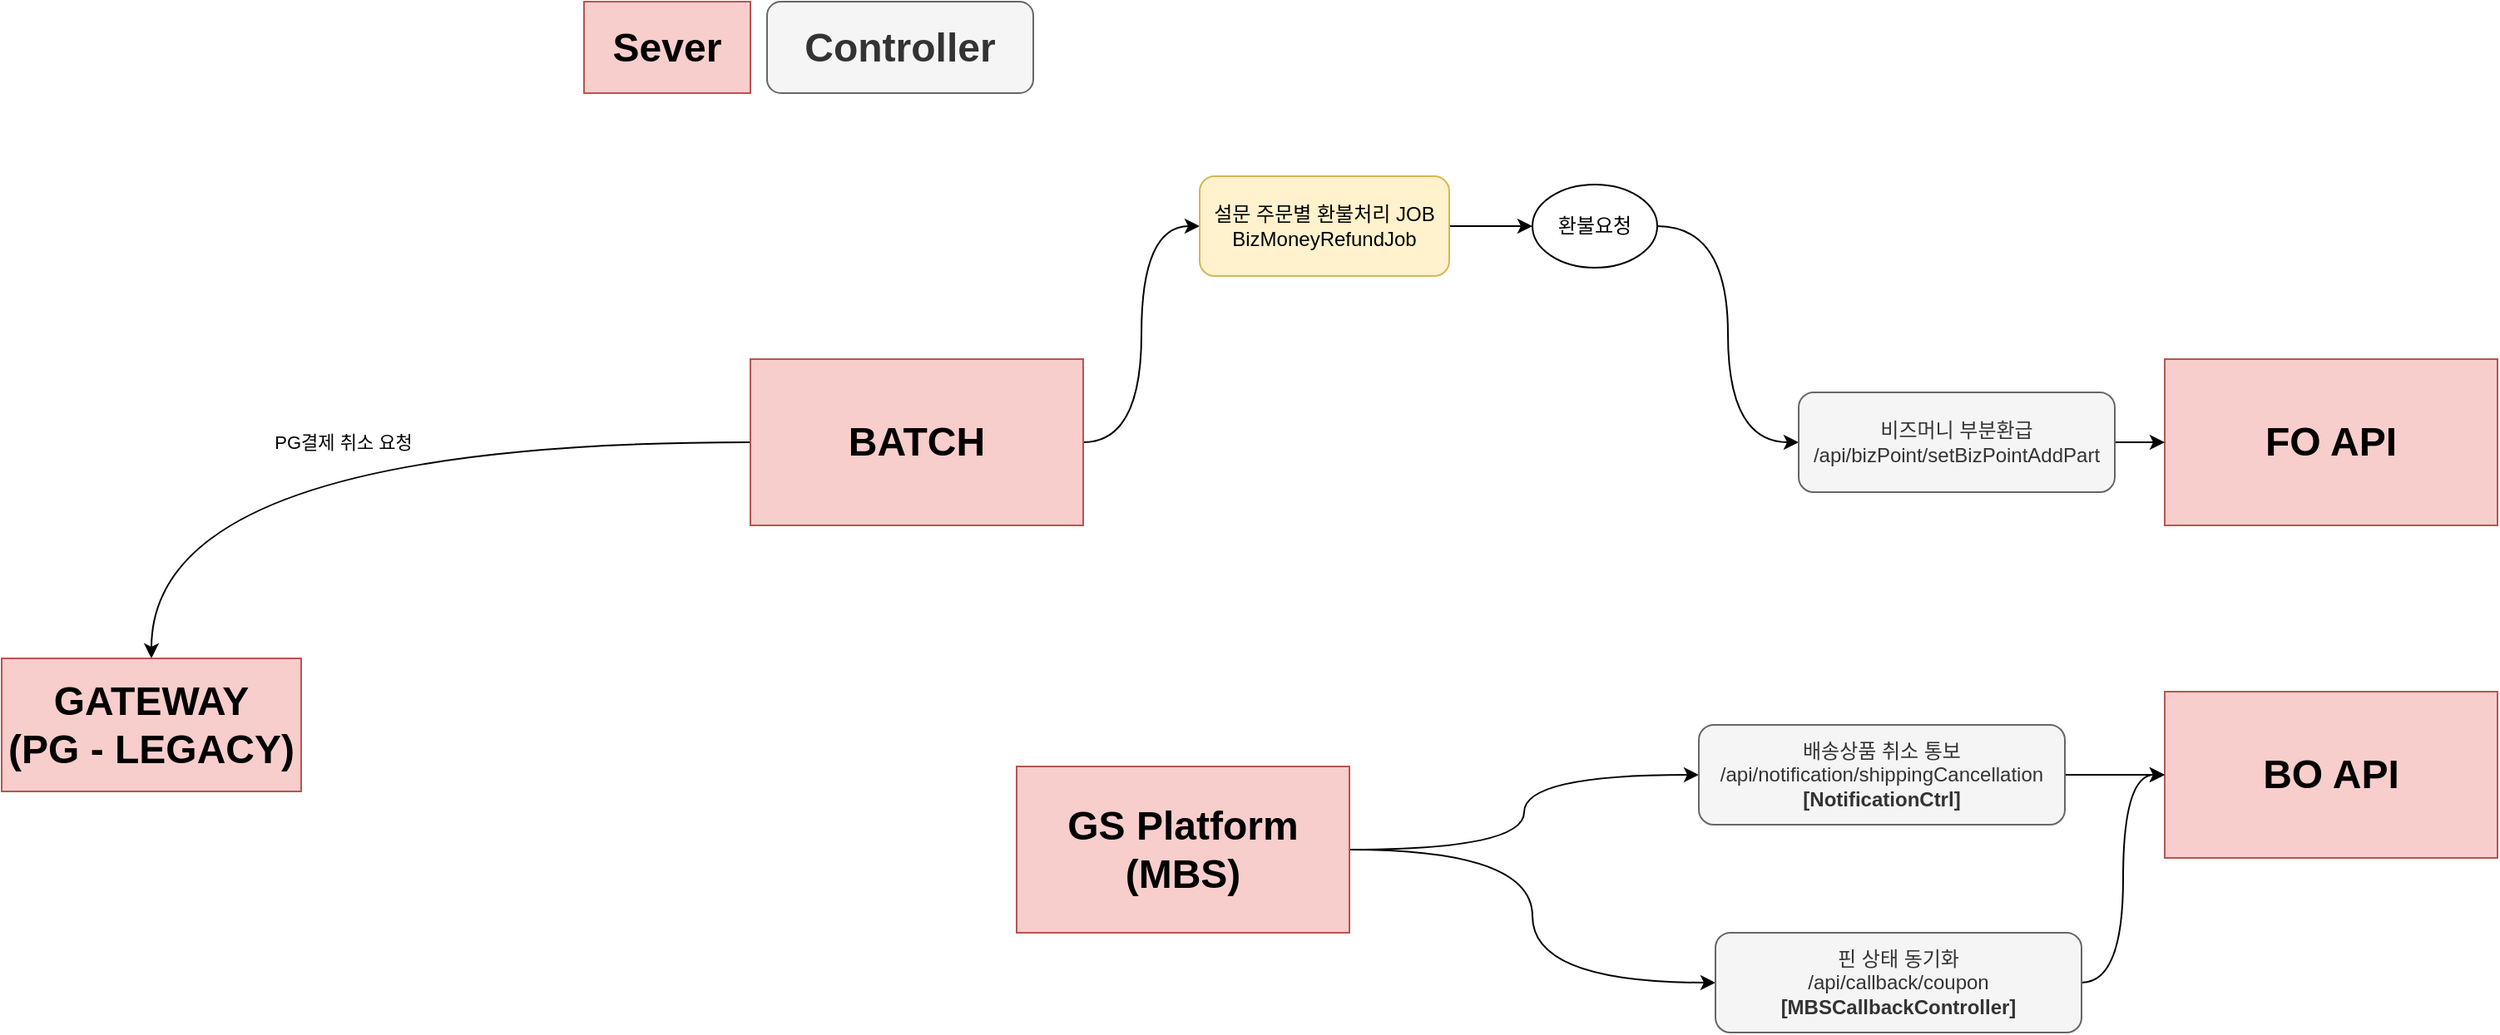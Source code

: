 <mxfile version="24.0.4" type="device">
  <diagram name="페이지-1" id="0Cy4C--uyud16STdJabE">
    <mxGraphModel dx="2134" dy="855" grid="1" gridSize="10" guides="1" tooltips="1" connect="1" arrows="1" fold="1" page="1" pageScale="1" pageWidth="827" pageHeight="1169" math="0" shadow="0">
      <root>
        <mxCell id="0" />
        <mxCell id="1" parent="0" />
        <mxCell id="ThVx_SA2kHYfWzAcDMi8-4" style="edgeStyle=orthogonalEdgeStyle;rounded=0;orthogonalLoop=1;jettySize=auto;html=1;entryX=0;entryY=0.5;entryDx=0;entryDy=0;curved=1;" parent="1" source="ThVx_SA2kHYfWzAcDMi8-2" target="ThVx_SA2kHYfWzAcDMi8-3" edge="1">
          <mxGeometry relative="1" as="geometry" />
        </mxCell>
        <mxCell id="nc6hiN1mm_Awx8ee_F4A-4" value="PG결제 취소 요청" style="edgeStyle=orthogonalEdgeStyle;rounded=0;orthogonalLoop=1;jettySize=auto;html=1;curved=1;" edge="1" parent="1" source="ThVx_SA2kHYfWzAcDMi8-2" target="nc6hiN1mm_Awx8ee_F4A-2">
          <mxGeometry relative="1" as="geometry" />
        </mxCell>
        <mxCell id="ThVx_SA2kHYfWzAcDMi8-2" value="&lt;b&gt;&lt;font style=&quot;font-size: 24px;&quot;&gt;BATCH&lt;/font&gt;&lt;/b&gt;" style="rounded=0;whiteSpace=wrap;html=1;fillColor=#f8cecc;strokeColor=#b85450;" parent="1" vertex="1">
          <mxGeometry x="120" y="240" width="200" height="100" as="geometry" />
        </mxCell>
        <mxCell id="ThVx_SA2kHYfWzAcDMi8-7" style="edgeStyle=orthogonalEdgeStyle;rounded=0;orthogonalLoop=1;jettySize=auto;html=1;entryX=0;entryY=0.5;entryDx=0;entryDy=0;" parent="1" source="ThVx_SA2kHYfWzAcDMi8-3" target="ThVx_SA2kHYfWzAcDMi8-6" edge="1">
          <mxGeometry relative="1" as="geometry" />
        </mxCell>
        <mxCell id="ThVx_SA2kHYfWzAcDMi8-3" value="설문 주문별 환불처리 JOB&lt;div&gt;BizMoneyRefundJob&lt;br&gt;&lt;/div&gt;" style="rounded=1;whiteSpace=wrap;html=1;fillColor=#fff2cc;strokeColor=#d6b656;" parent="1" vertex="1">
          <mxGeometry x="390" y="130" width="150" height="60" as="geometry" />
        </mxCell>
        <mxCell id="ThVx_SA2kHYfWzAcDMi8-11" style="edgeStyle=orthogonalEdgeStyle;rounded=0;orthogonalLoop=1;jettySize=auto;html=1;entryX=0;entryY=0.5;entryDx=0;entryDy=0;curved=1;" parent="1" source="ThVx_SA2kHYfWzAcDMi8-6" target="ThVx_SA2kHYfWzAcDMi8-9" edge="1">
          <mxGeometry relative="1" as="geometry" />
        </mxCell>
        <mxCell id="ThVx_SA2kHYfWzAcDMi8-6" value="환불요청" style="ellipse;whiteSpace=wrap;html=1;" parent="1" vertex="1">
          <mxGeometry x="590" y="135" width="75" height="50" as="geometry" />
        </mxCell>
        <mxCell id="ThVx_SA2kHYfWzAcDMi8-8" value="&lt;span style=&quot;font-size: 24px;&quot;&gt;&lt;b&gt;FO API&lt;/b&gt;&lt;/span&gt;" style="rounded=0;whiteSpace=wrap;html=1;fillColor=#f8cecc;strokeColor=#b85450;" parent="1" vertex="1">
          <mxGeometry x="970" y="240" width="200" height="100" as="geometry" />
        </mxCell>
        <mxCell id="ThVx_SA2kHYfWzAcDMi8-10" style="edgeStyle=orthogonalEdgeStyle;rounded=0;orthogonalLoop=1;jettySize=auto;html=1;entryX=0;entryY=0.5;entryDx=0;entryDy=0;" parent="1" source="ThVx_SA2kHYfWzAcDMi8-9" target="ThVx_SA2kHYfWzAcDMi8-8" edge="1">
          <mxGeometry relative="1" as="geometry" />
        </mxCell>
        <mxCell id="ThVx_SA2kHYfWzAcDMi8-9" value="비즈머니 부분환급&lt;div&gt;/api/bizPoint/setBizPointAddPart&lt;br&gt;&lt;/div&gt;" style="rounded=1;whiteSpace=wrap;html=1;fillColor=#f5f5f5;fontColor=#333333;strokeColor=#666666;" parent="1" vertex="1">
          <mxGeometry x="750" y="260" width="190" height="60" as="geometry" />
        </mxCell>
        <mxCell id="ThVx_SA2kHYfWzAcDMi8-16" style="edgeStyle=orthogonalEdgeStyle;rounded=0;orthogonalLoop=1;jettySize=auto;html=1;entryX=0;entryY=0.5;entryDx=0;entryDy=0;curved=1;" parent="1" source="ThVx_SA2kHYfWzAcDMi8-14" target="ThVx_SA2kHYfWzAcDMi8-19" edge="1">
          <mxGeometry relative="1" as="geometry">
            <mxPoint x="390" y="630" as="targetPoint" />
          </mxGeometry>
        </mxCell>
        <mxCell id="nc6hiN1mm_Awx8ee_F4A-6" style="edgeStyle=orthogonalEdgeStyle;rounded=0;orthogonalLoop=1;jettySize=auto;html=1;entryX=0;entryY=0.5;entryDx=0;entryDy=0;curved=1;" edge="1" parent="1" source="ThVx_SA2kHYfWzAcDMi8-14" target="nc6hiN1mm_Awx8ee_F4A-5">
          <mxGeometry relative="1" as="geometry" />
        </mxCell>
        <mxCell id="ThVx_SA2kHYfWzAcDMi8-14" value="&lt;span style=&quot;font-size: 24px;&quot;&gt;&lt;b&gt;GS Platform&lt;br&gt;(MBS)&lt;/b&gt;&lt;/span&gt;" style="rounded=0;whiteSpace=wrap;html=1;fillColor=#f8cecc;strokeColor=#b85450;" parent="1" vertex="1">
          <mxGeometry x="280" y="485" width="200" height="100" as="geometry" />
        </mxCell>
        <mxCell id="ThVx_SA2kHYfWzAcDMi8-17" value="&lt;span style=&quot;font-size: 24px;&quot;&gt;&lt;b&gt;BO API&lt;/b&gt;&lt;/span&gt;" style="rounded=0;whiteSpace=wrap;html=1;fillColor=#f8cecc;strokeColor=#b85450;" parent="1" vertex="1">
          <mxGeometry x="970" y="440" width="200" height="100" as="geometry" />
        </mxCell>
        <mxCell id="ThVx_SA2kHYfWzAcDMi8-22" style="edgeStyle=orthogonalEdgeStyle;rounded=0;orthogonalLoop=1;jettySize=auto;html=1;entryX=0;entryY=0.5;entryDx=0;entryDy=0;curved=1;" parent="1" source="ThVx_SA2kHYfWzAcDMi8-19" target="ThVx_SA2kHYfWzAcDMi8-17" edge="1">
          <mxGeometry relative="1" as="geometry" />
        </mxCell>
        <mxCell id="ThVx_SA2kHYfWzAcDMi8-19" value="배송상품 취소 통보&lt;br&gt;/api/notification/shippingCancellation&lt;div&gt;&lt;b&gt;[NotificationCtrl]&lt;/b&gt;&lt;/div&gt;" style="rounded=1;whiteSpace=wrap;html=1;fillColor=#f5f5f5;fontColor=#333333;strokeColor=#666666;" parent="1" vertex="1">
          <mxGeometry x="690" y="460" width="220" height="60" as="geometry" />
        </mxCell>
        <mxCell id="ThVx_SA2kHYfWzAcDMi8-20" value="&lt;b&gt;&lt;font style=&quot;font-size: 24px;&quot;&gt;Controller&lt;/font&gt;&lt;/b&gt;" style="rounded=1;whiteSpace=wrap;html=1;fillColor=#f5f5f5;fontColor=#333333;strokeColor=#666666;" parent="1" vertex="1">
          <mxGeometry x="130" y="25" width="160" height="55" as="geometry" />
        </mxCell>
        <mxCell id="ThVx_SA2kHYfWzAcDMi8-21" value="&lt;b&gt;&lt;font style=&quot;font-size: 24px;&quot;&gt;Sever&lt;/font&gt;&lt;/b&gt;" style="rounded=0;whiteSpace=wrap;html=1;fillColor=#f8cecc;strokeColor=#b85450;" parent="1" vertex="1">
          <mxGeometry x="20" y="25" width="100" height="55" as="geometry" />
        </mxCell>
        <mxCell id="nc6hiN1mm_Awx8ee_F4A-2" value="&lt;span style=&quot;font-size: 24px;&quot;&gt;&lt;b&gt;GATEWAY&lt;/b&gt;&lt;/span&gt;&lt;div&gt;&lt;span style=&quot;font-size: 24px;&quot;&gt;&lt;b&gt;(PG - LEGACY)&lt;/b&gt;&lt;/span&gt;&lt;/div&gt;" style="rounded=0;whiteSpace=wrap;html=1;fillColor=#f8cecc;strokeColor=#b85450;" vertex="1" parent="1">
          <mxGeometry x="-330" y="420" width="180" height="80" as="geometry" />
        </mxCell>
        <mxCell id="nc6hiN1mm_Awx8ee_F4A-7" style="edgeStyle=orthogonalEdgeStyle;rounded=0;orthogonalLoop=1;jettySize=auto;html=1;entryX=0;entryY=0.5;entryDx=0;entryDy=0;curved=1;" edge="1" parent="1" source="nc6hiN1mm_Awx8ee_F4A-5" target="ThVx_SA2kHYfWzAcDMi8-17">
          <mxGeometry relative="1" as="geometry" />
        </mxCell>
        <mxCell id="nc6hiN1mm_Awx8ee_F4A-5" value="핀 상태 동기화&lt;br&gt;/api/callback/coupon&lt;div&gt;&lt;b&gt;[MBSCallbackController]&lt;/b&gt;&lt;/div&gt;" style="rounded=1;whiteSpace=wrap;html=1;fillColor=#f5f5f5;fontColor=#333333;strokeColor=#666666;" vertex="1" parent="1">
          <mxGeometry x="700" y="585" width="220" height="60" as="geometry" />
        </mxCell>
      </root>
    </mxGraphModel>
  </diagram>
</mxfile>
